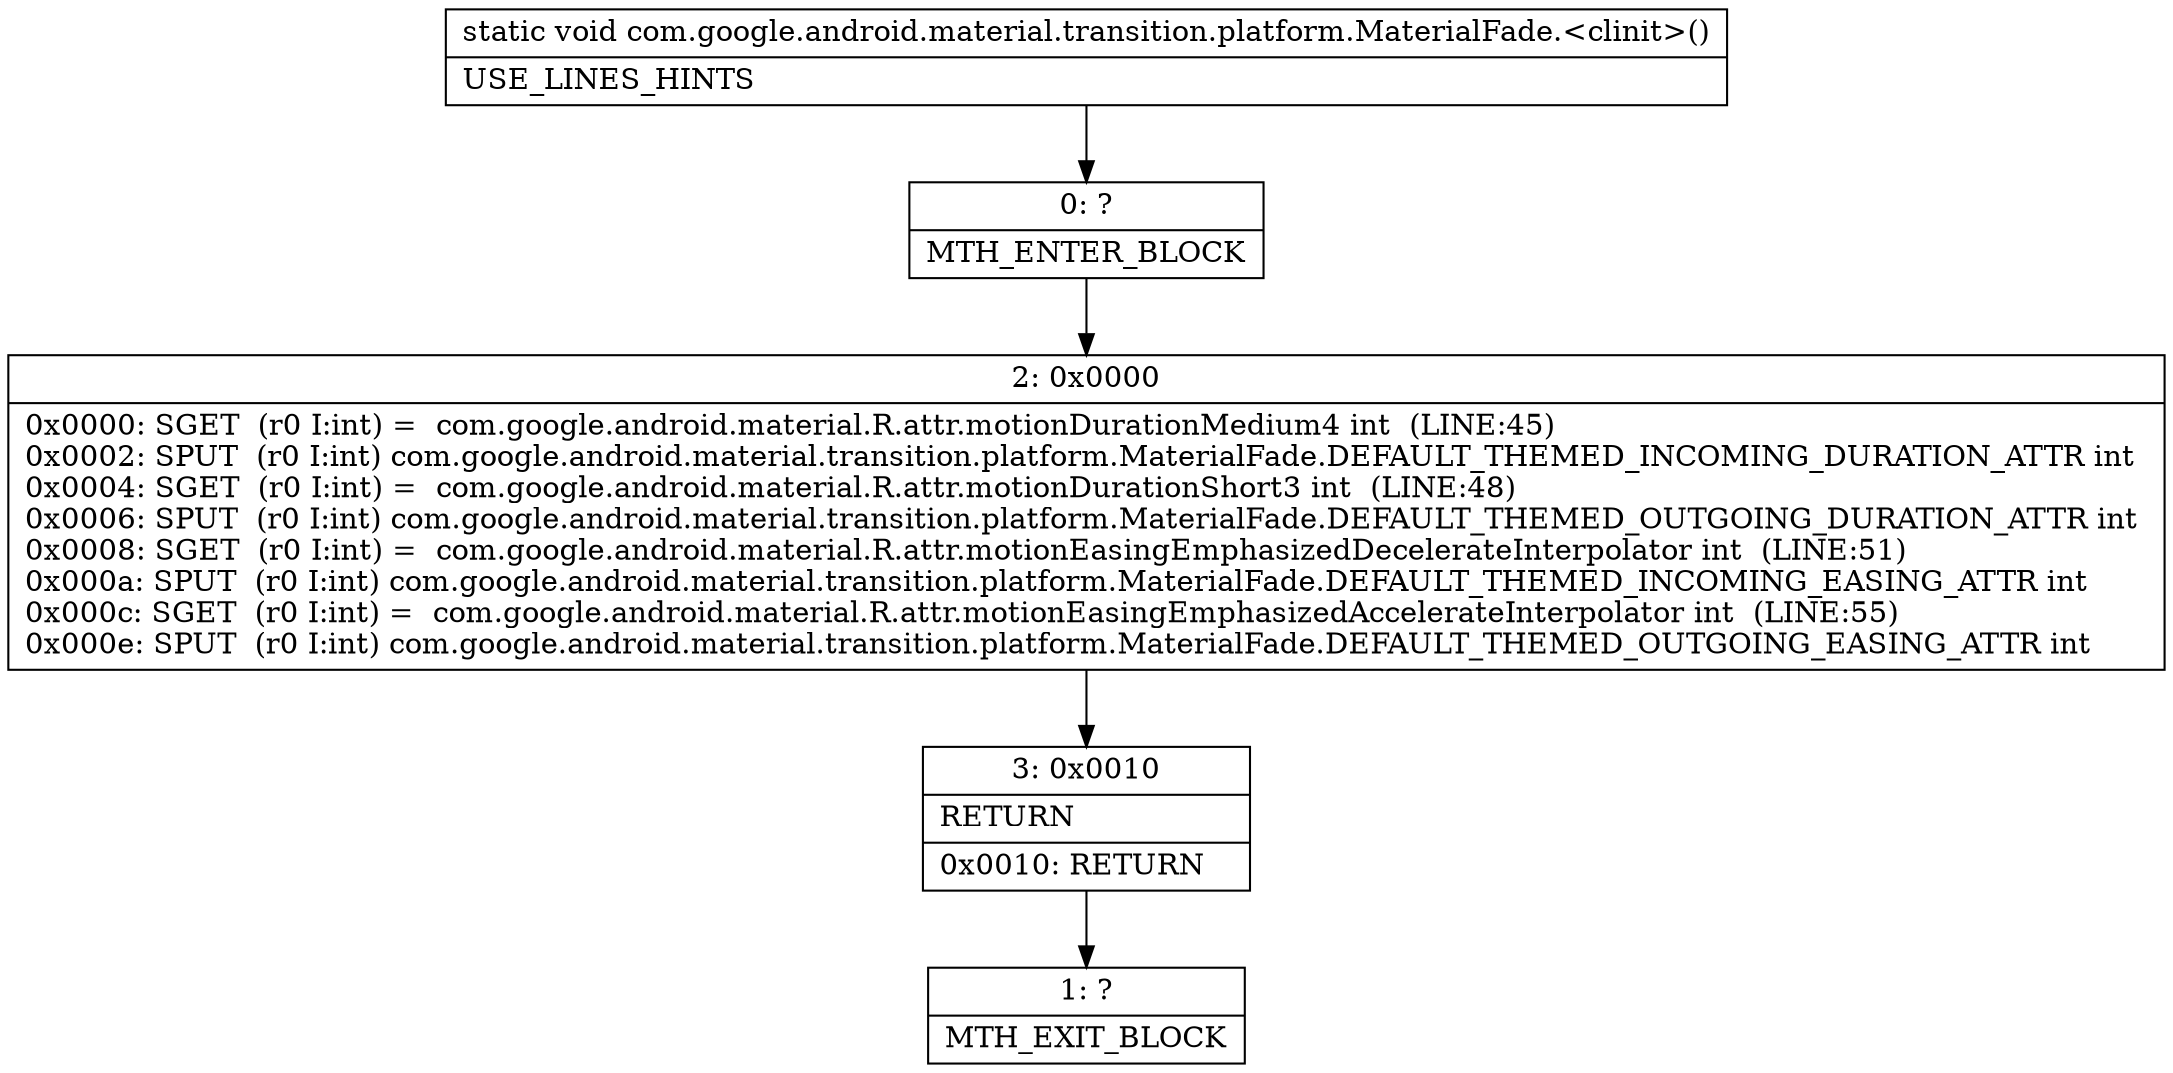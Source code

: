 digraph "CFG forcom.google.android.material.transition.platform.MaterialFade.\<clinit\>()V" {
Node_0 [shape=record,label="{0\:\ ?|MTH_ENTER_BLOCK\l}"];
Node_2 [shape=record,label="{2\:\ 0x0000|0x0000: SGET  (r0 I:int) =  com.google.android.material.R.attr.motionDurationMedium4 int  (LINE:45)\l0x0002: SPUT  (r0 I:int) com.google.android.material.transition.platform.MaterialFade.DEFAULT_THEMED_INCOMING_DURATION_ATTR int \l0x0004: SGET  (r0 I:int) =  com.google.android.material.R.attr.motionDurationShort3 int  (LINE:48)\l0x0006: SPUT  (r0 I:int) com.google.android.material.transition.platform.MaterialFade.DEFAULT_THEMED_OUTGOING_DURATION_ATTR int \l0x0008: SGET  (r0 I:int) =  com.google.android.material.R.attr.motionEasingEmphasizedDecelerateInterpolator int  (LINE:51)\l0x000a: SPUT  (r0 I:int) com.google.android.material.transition.platform.MaterialFade.DEFAULT_THEMED_INCOMING_EASING_ATTR int \l0x000c: SGET  (r0 I:int) =  com.google.android.material.R.attr.motionEasingEmphasizedAccelerateInterpolator int  (LINE:55)\l0x000e: SPUT  (r0 I:int) com.google.android.material.transition.platform.MaterialFade.DEFAULT_THEMED_OUTGOING_EASING_ATTR int \l}"];
Node_3 [shape=record,label="{3\:\ 0x0010|RETURN\l|0x0010: RETURN   \l}"];
Node_1 [shape=record,label="{1\:\ ?|MTH_EXIT_BLOCK\l}"];
MethodNode[shape=record,label="{static void com.google.android.material.transition.platform.MaterialFade.\<clinit\>()  | USE_LINES_HINTS\l}"];
MethodNode -> Node_0;Node_0 -> Node_2;
Node_2 -> Node_3;
Node_3 -> Node_1;
}

